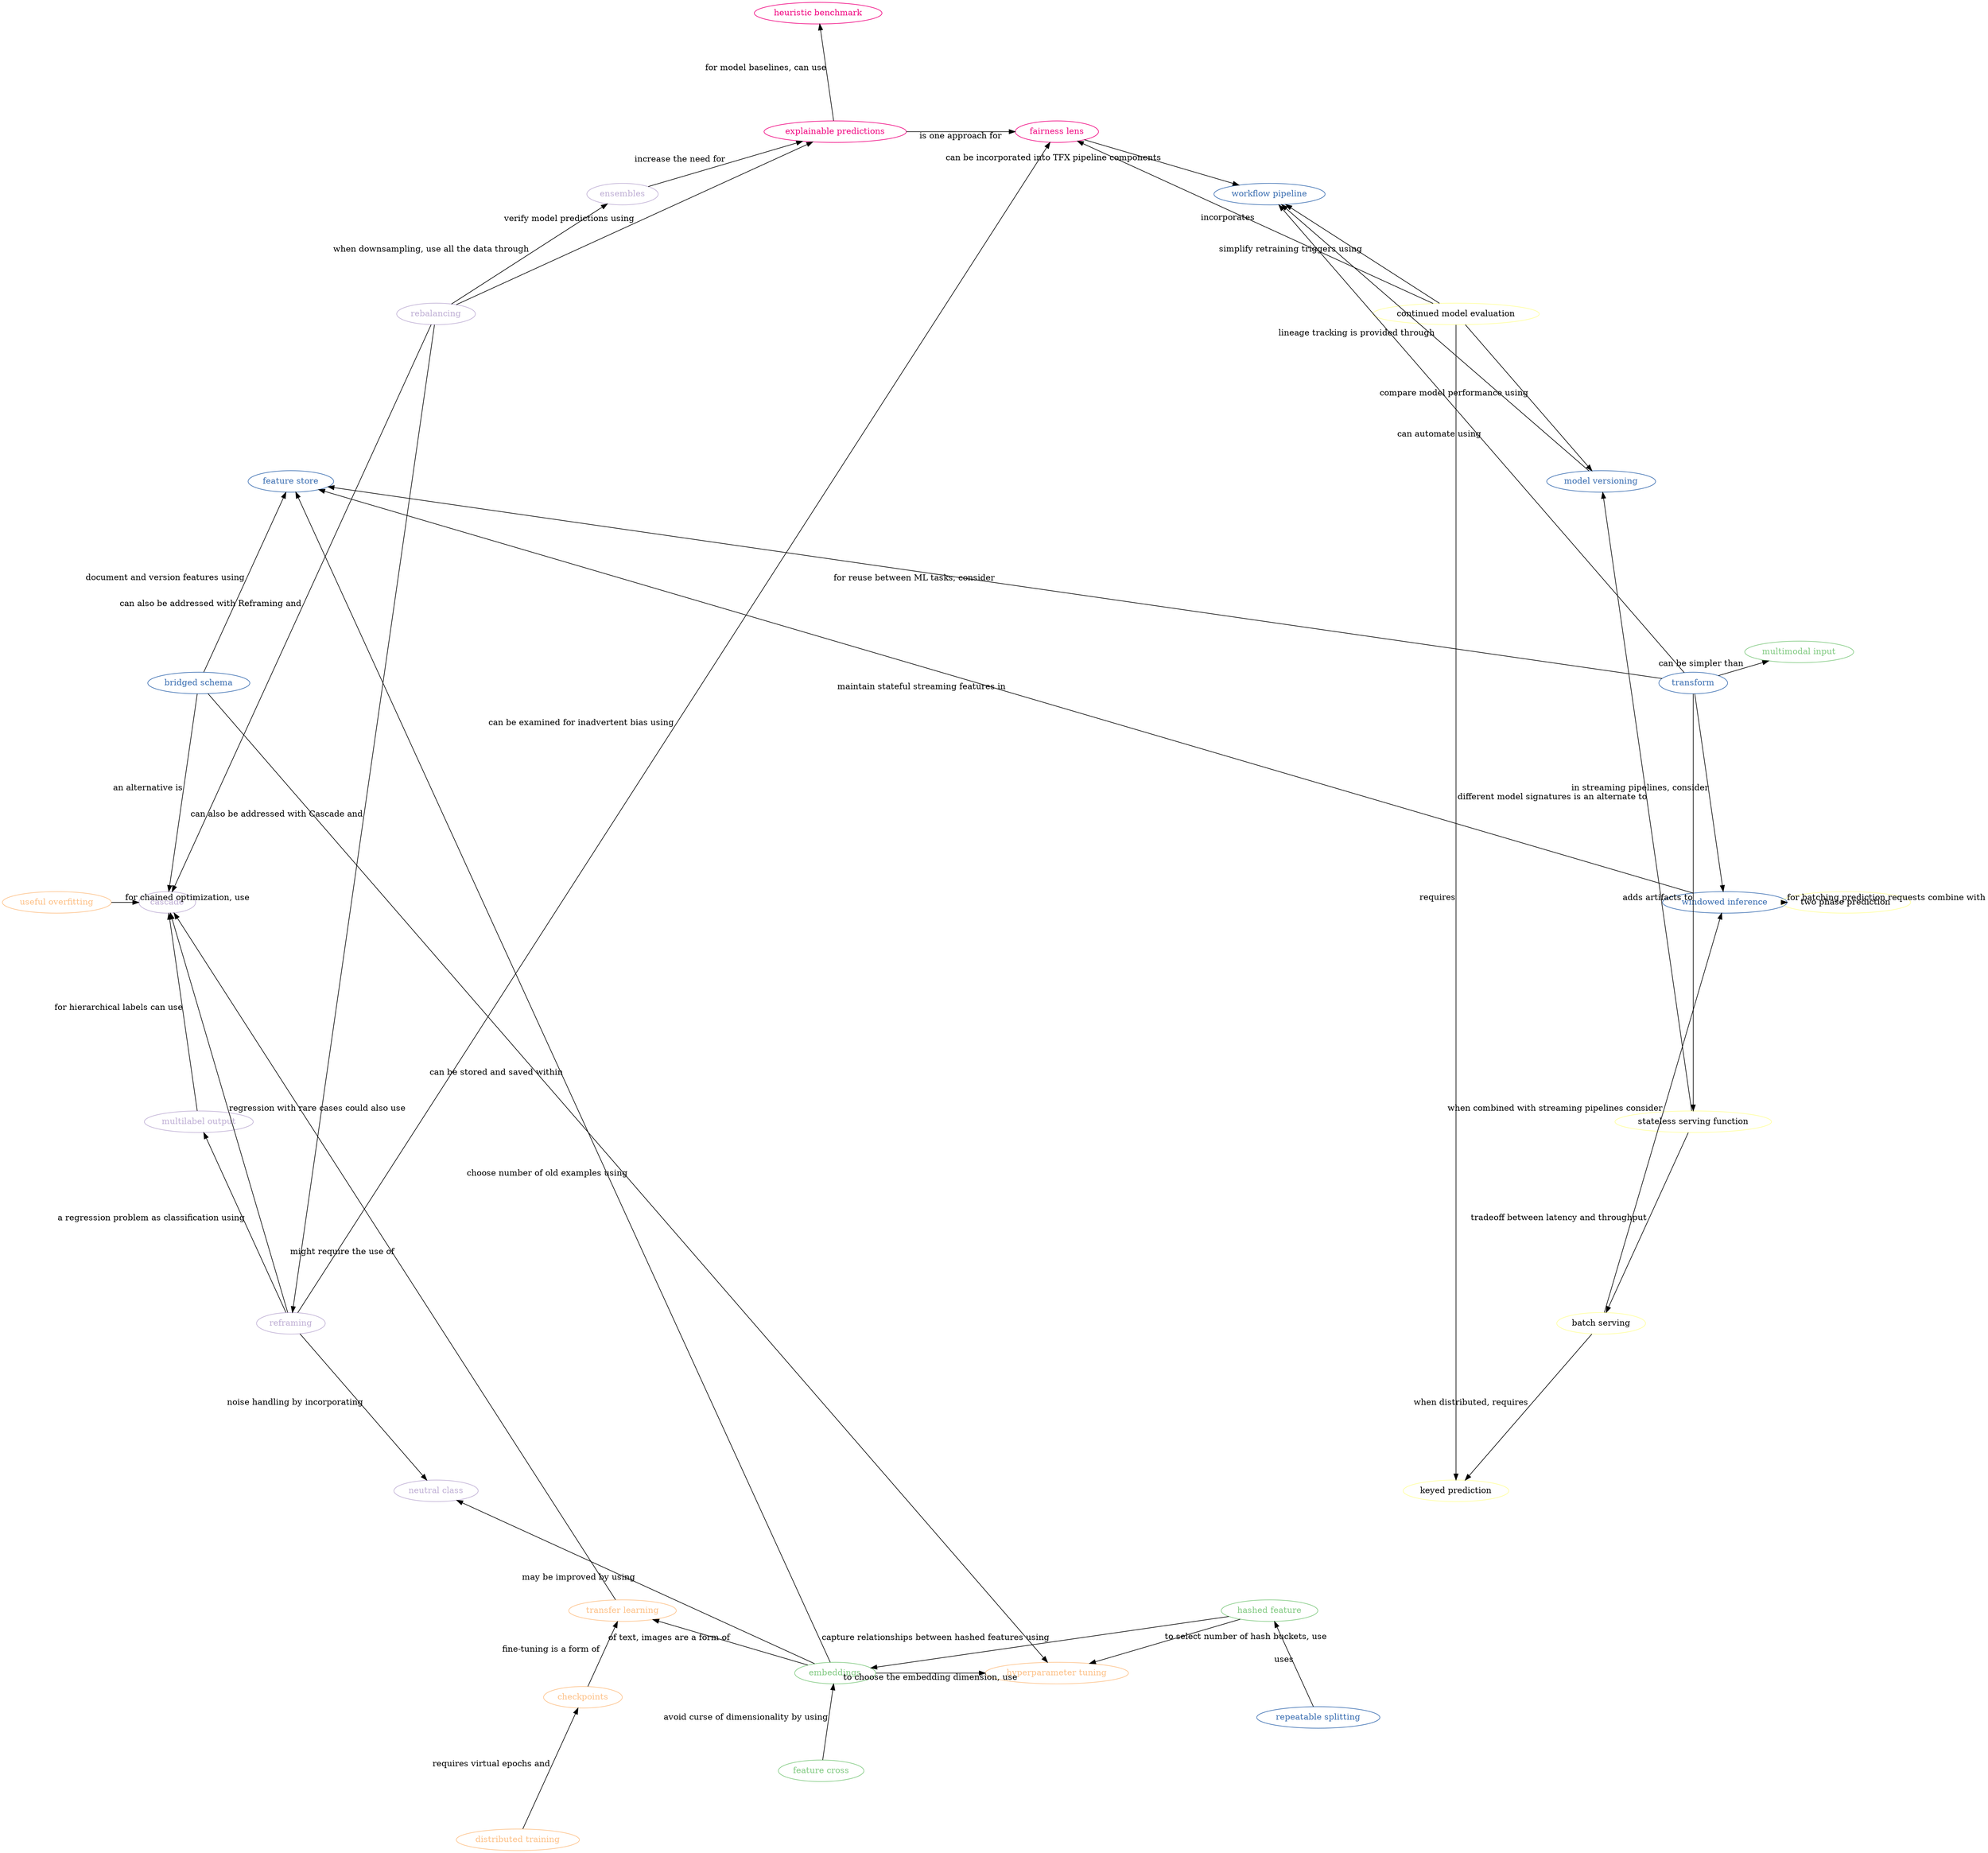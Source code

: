 #Usage: dot -Tpng connected-patterns_text_not-filled.gv -o connected-patterns_text_not-filled.png
#Usage: dot -Tpdf connected-patterns_text_not-filled.gv -o connected-patterns_text_not-filled.pdf

digraph G {
node [shape=ellipse, colorscheme=spectral9];
#size="8,11";
layout="circo";
splines=true;
mindist=1.3;

{
# Chapter 2: Data Representation
"hashed feature" [color="/accent6/1", fontcolor="/accent6/1"];
"embeddings" [color="/accent6/1", fontcolor="/accent6/1"];
"feature cross" [color="/accent6/1", fontcolor="/accent6/1"];
"multimodal input" [color="/accent6/1", fontcolor="/accent6/1"];

# Chapter 3: Problem Representation
"reframing" [color="/accent6/2", fontcolor="/accent6/2"];
"multilabel output" [color="/accent6/2", fontcolor="/accent6/2"];
"ensembles" [color="/accent6/2", fontcolor="/accent6/2"];
"cascade" [color="/accent6/2", fontcolor="/accent6/2"];
"neutral class" [color="/accent6/2", fontcolor="/accent6/2"];
"rebalancing" [color="/accent6/2", fontcolor="/accent6/2"];

# Chapter 4: Model Training
"useful overfitting" [color="/accent6/3", fontcolor="/accent6/3"];
"checkpoints" [color="/accent6/3", fontcolor="/accent6/3"];
"transfer learning" [color="/accent6/3", fontcolor="/accent6/3"];
"distributed training" [color="/accent6/3", fontcolor="/accent6/3"];
"hyperparameter tuning" [color="/accent6/3", fontcolor="/accent6/3"];
 
# Chapter 5: Reslience
"stateless serving function" [color="/accent6/4"];
"batch serving" [color="/accent6/4"];
"continued model evaluation" [color="/accent6/4"];
"two phase prediction" [color="/accent6/4"];
"keyed prediction" [color="/accent6/4"];

# Chapter 6: Reproducibility
"transform" [color="/accent6/5", fontcolor="/accent6/5"];
"repeatable splitting" [color="/accent6/5", fontcolor="/accent6/5"];
"bridged schema" [color="/accent6/5", fontcolor="/accent6/5"];
"windowed inference" [color="/accent6/5", fontcolor="/accent6/5"];
"workflow pipeline" [color="/accent6/5", fontcolor="/accent6/5"];
"feature store" [color="/accent6/5", fontcolor="/accent6/5"];
"model versioning" [color="/accent6/5", fontcolor="/accent6/5"];

# Chapter 7: Explainable AI
"heuristic benchmark" [color="/accent6/6", fontcolor="/accent6/6"];
"explainable predictions" [color="/accent6/6", fontcolor="/accent6/6"];
"fairness lens" [color="/accent6/6", fontcolor="/accent6/6"];

"hashed feature" -> "embeddings" [minlen= 6, label = "capture relationships between hashed features using"];
"repeatable splitting" -> "hashed feature" [minlen= 8, label = "uses" ];
"hashed feature" -> "hyperparameter tuning" [minlen= 4, label = "to select number of hash buckets, use" ];
"embeddings" -> "transfer learning" [minlen= 4, label = "of text, images are a form of" ];
"embeddings" -> "feature store" [minlen= 4, label = "can be stored and saved within" ];
"embeddings" -> "hyperparameter tuning" [minlen= 5, label = "to choose the embedding dimension, use" ];
"embeddings" -> "neutral class" [minlen= 4, label = "may be improved by using" ];
"feature cross" -> "embeddings" [minlen= 4, label = "avoid curse of dimensionality by using" ];
"transform" -> "multimodal input" [minlen= 4, label = "can be simpler than" ];
"reframing" -> "multilabel output" [minlen= 4, label = "a regression problem as classification using" ];
"reframing" -> "fairness lens" [minlen= 4, label = "can be examined for inadvertent bias using" ];
"reframing" -> "neutral class" [minlen= 4, label = "noise handling by incorporating" ];
"multilabel output" -> "cascade" [minlen= 4, label = "for hierarchical labels can use" ];
"ensembles" -> "explainable predictions" [minlen= 4, label = "increase the need for" ];
"reframing" -> "cascade" [minlen= 4, label = "regression with rare cases could also use" ];
"useful overfitting" -> "cascade" [minlen= 4, label = "for chained optimization, use" ];
"rebalancing" -> "ensembles" [minlen= 4, label = "when downsampling, use all the data through" ];
"rebalancing" -> "reframing" [minlen= 4, label = "can also be addressed with Cascade and" ];
"rebalancing" -> "cascade" [minlen= 4, label = "can also be addressed with Reframing and" ];
"rebalancing" -> "explainable predictions" [minlen= 4, label = "verify model predictions using" ];
"checkpoints" -> "transfer learning" [minlen= 4, label = "fine-tuning is a form of " ];
"transfer learning" -> "cascade" [minlen= 4, label = "might require the use of" ];
"distributed training" -> "checkpoints" [minlen= 4, label = "requires virtual epochs and" ];
"stateless serving function" -> "model versioning" [minlen= 4, label = "different model signatures is an alternate to" ];
"stateless serving function" -> "batch serving" [minlen= 4, label = "tradeoff between latency and throughput" ];
"batch serving" -> "windowed inference" [minlen= 5, label = "when combined with streaming pipelines consider" ];
"batch serving" -> "keyed prediction" [minlen= 4, label = "when distributed, requires" ];
"continued model evaluation" -> "workflow pipeline" [minlen= 4, label = "simplify retraining triggers using" ];
"continued model evaluation" -> "model versioning" [minlen= 4, label = "compare model performance using" ];
"continued model evaluation" -> "keyed prediction" [minlen= 4, label = "requires" ];
"continued model evaluation" -> "fairness lens" [minlen= 4, label = "incorporates", rankdir="LR" ];
"transform" -> "stateless serving function" [minlen= 4, label = "adds artifacts to" ];
"transform" -> "windowed inference" [minlen= 4, label = "in streaming pipelines, consider" ];
"transform" -> "feature store" [minlen= 4, label = "for reuse between ML tasks, consider" ];
"transform" -> "workflow pipeline" [minlen= 4, label = "can automate using" ];
"bridged schema" -> "hyperparameter tuning" [minlen= 5, label = "choose number of old examples using" ];
"bridged schema" -> "feature store" [minlen= 4, label = "document and version features using" ];
"bridged schema" -> "cascade" [minlen= 4, label = "an alternative is" ];
"windowed inference" -> "feature store" [minlen= 4, label = "maintain stateful streaming features in" ];
"windowed inference" -> "two phase prediction" [minlen= 4, label = "for batching prediction requests combine with" ];
"model versioning" -> "workflow pipeline" [minlen= 4, label = "lineage tracking is provided through" ];
"explainable predictions" -> "heuristic benchmark" [minlen= 4, label = "for model baselines, can use" ];
"explainable predictions" -> "fairness lens" [minlen= 4, label = "is one approach for" ];
"fairness lens" -> "workflow pipeline" [minlen= 5, label = "can be incorporated into TFX pipeline components" ];
}
}
